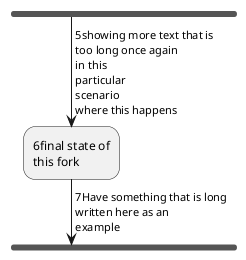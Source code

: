 {
  "sha1": "mwafl0dgzsnf9m9x5k1kma0lg7pvjw2",
  "insertion": {
    "when": "2024-06-03T18:59:35.805Z",
    "url": "https://forum.plantuml.net/11344/no-text-spacing-with-fork-activity-diagram",
    "user": "plantuml@gmail.com"
  }
}
@startuml
fork
-> 5showing more text that is\ntoo long once again\nin this\nparticular\nscenario\nwhere this happens;
:6final state of\nthis fork;
-> 7Have something that is long\nwritten here as an\nexample;
endfork

@enduml
